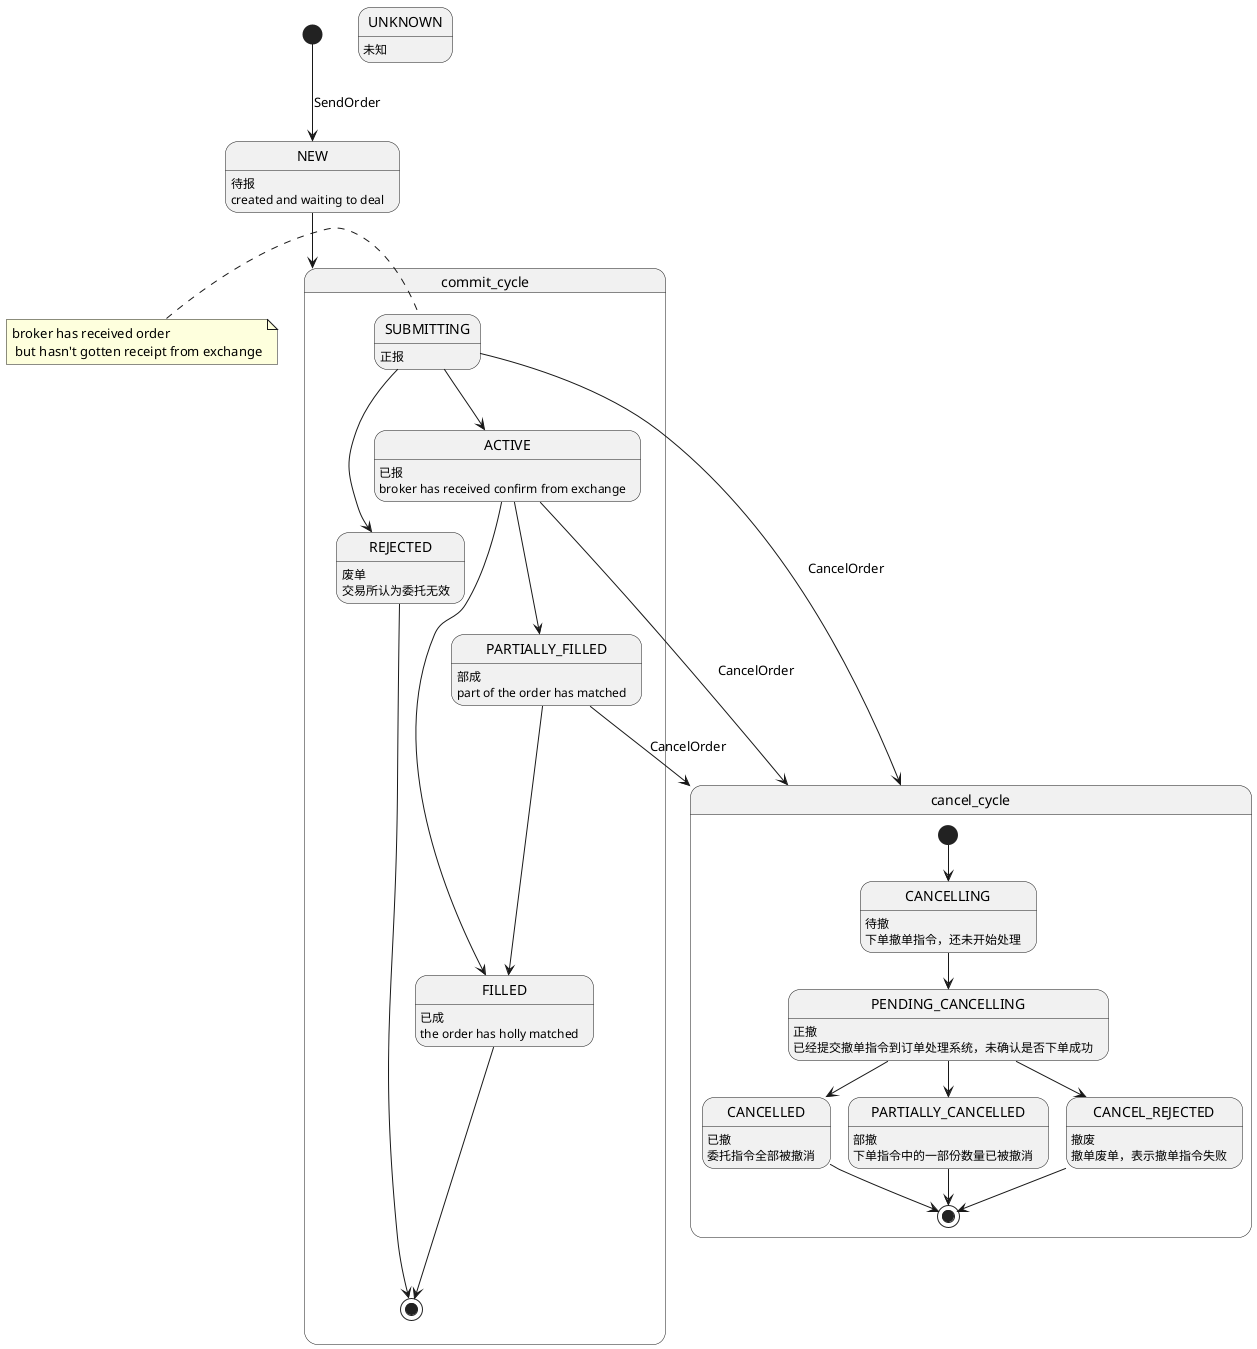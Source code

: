 @startuml

[*] --> NEW : SendOrder
NEW --> commit_cycle



state commit_cycle {

	SUBMITTING --> ACTIVE
	ACTIVE --> PARTIALLY_FILLED
	ACTIVE --> FILLED
	PARTIALLY_FILLED--> FILLED

	SUBMITTING --> REJECTED

	FILLED --> [*]
	REJECTED --> [*]
}

SUBMITTING --> cancel_cycle : CancelOrder
ACTIVE --> cancel_cycle : CancelOrder
PARTIALLY_FILLED --> cancel_cycle : CancelOrder

state cancel_cycle {
	[*] --> CANCELLING 

	CANCELLING --> PENDING_CANCELLING
	PENDING_CANCELLING --> CANCELLED
	PENDING_CANCELLING --> PARTIALLY_CANCELLED
	PENDING_CANCELLING --> CANCEL_REJECTED

	CANCELLED --> [*]
	PARTIALLY_CANCELLED --> [*]
	CANCEL_REJECTED --> [*]
}



NEW : 待报
NEW : created and waiting to deal

SUBMITTING : 正报
note left of SUBMITTING : broker has received order \n but hasn't gotten receipt from exchange

ACTIVE : 已报
ACTIVE : broker has received confirm from exchange

PARTIALLY_FILLED : 部成
PARTIALLY_FILLED : part of the order has matched

FILLED : 已成
FILLED : the order has holly matched

REJECTED : 废单
REJECTED : 交易所认为委托无效

CANCELLING : 待撤
CANCELLING : 下单撤单指令，还未开始处理

PENDING_CANCELLING : 正撤
PENDING_CANCELLING : 已经提交撤单指令到订单处理系统，未确认是否下单成功

PARTIALLY_CANCELLED : 部撤
PARTIALLY_CANCELLED : 下单指令中的一部份数量已被撤消

CANCELLED : 已撤
CANCELLED : 委托指令全部被撤消

CANCEL_REJECTED : 撤废
CANCEL_REJECTED : 撤单废单，表示撤单指令失败

UNKNOWN : 未知

@enduml